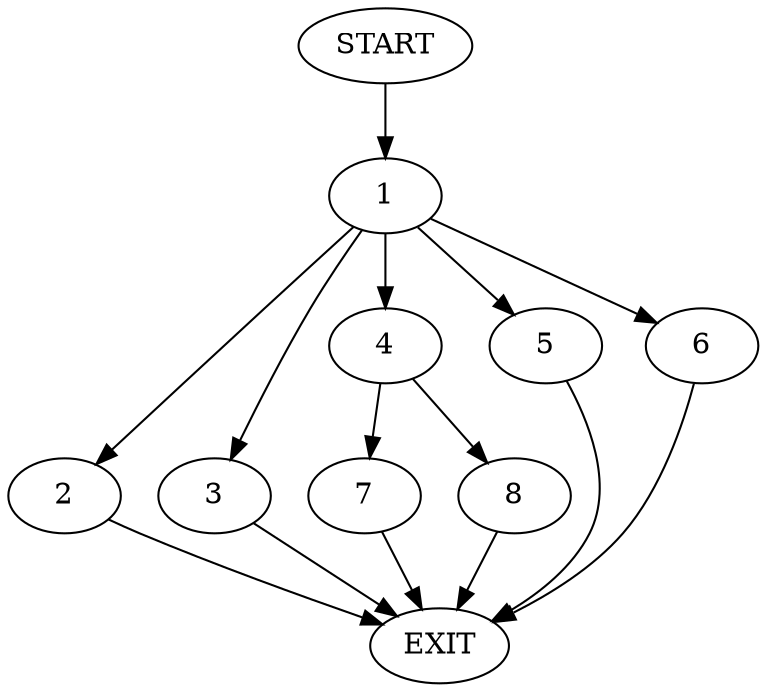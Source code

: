 digraph {
0 [label="START"]
9 [label="EXIT"]
0 -> 1
1 -> 2
1 -> 3
1 -> 4
1 -> 5
1 -> 6
4 -> 7
4 -> 8
6 -> 9
2 -> 9
5 -> 9
3 -> 9
8 -> 9
7 -> 9
}
